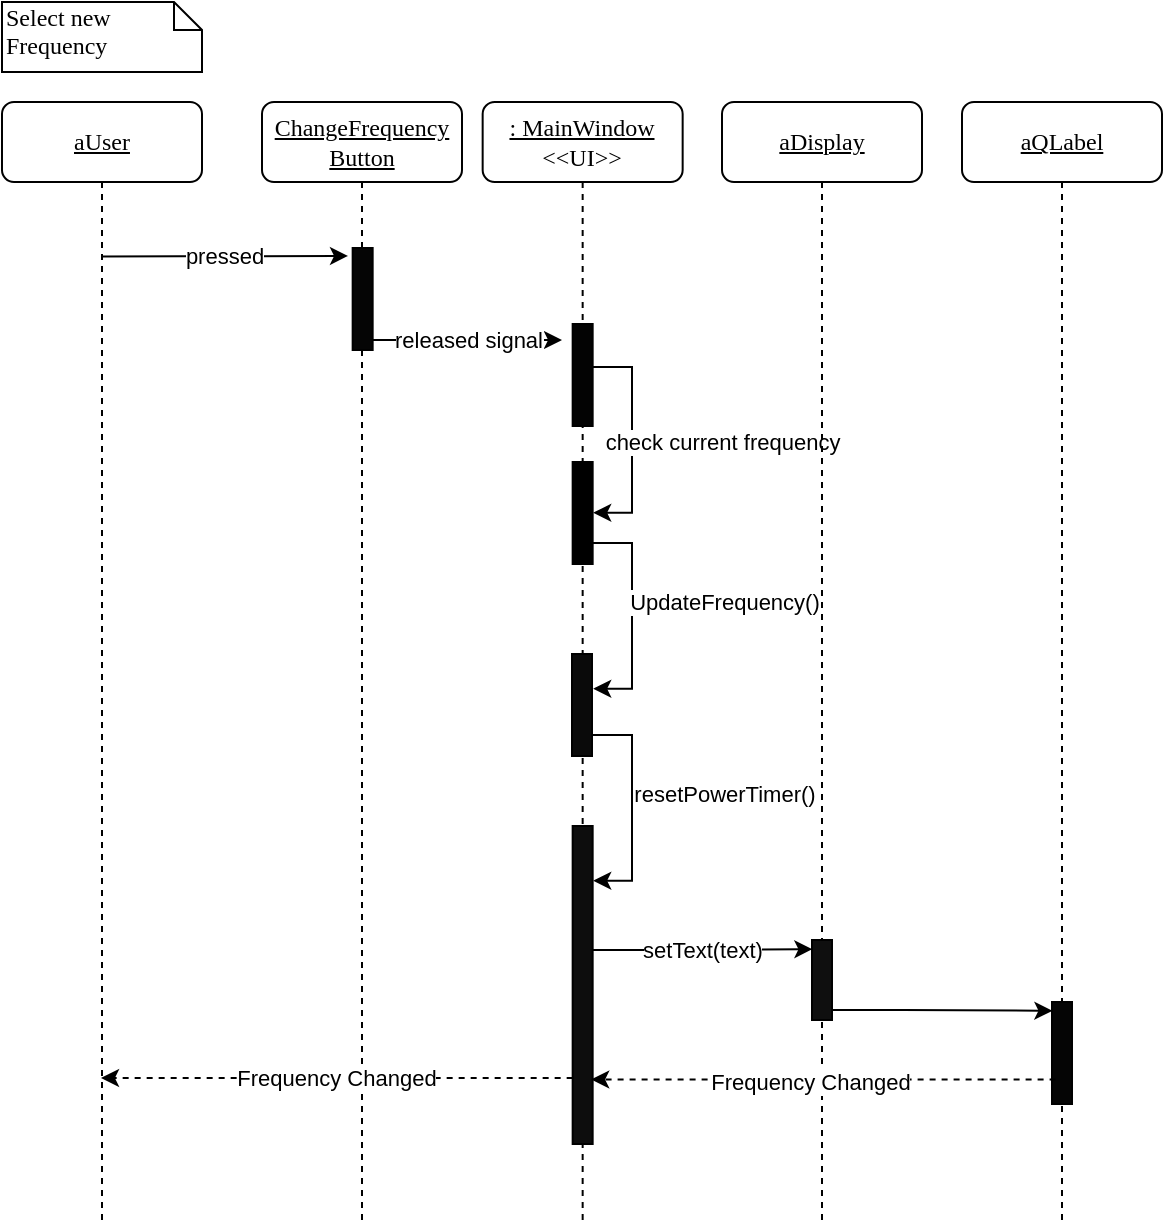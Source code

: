 <mxfile version="15.8.8" type="device"><diagram id="VuDFpsFaP6lAOEAVUjU_" name="Page-1"><mxGraphModel dx="1422" dy="642" grid="1" gridSize="10" guides="1" tooltips="1" connect="1" arrows="1" fold="1" page="1" pageScale="1" pageWidth="827" pageHeight="1169" math="0" shadow="0"><root><mxCell id="0"/><mxCell id="1" parent="0"/><mxCell id="o59TxMCRDk8W4h3pSL_5-3" value="&lt;u&gt;: MainWindow&lt;/u&gt;&lt;br&gt;&amp;lt;&amp;lt;UI&amp;gt;&amp;gt;" style="shape=umlLifeline;perimeter=lifelinePerimeter;whiteSpace=wrap;html=1;container=1;collapsible=0;recursiveResize=0;outlineConnect=0;rounded=1;shadow=0;comic=0;labelBackgroundColor=none;strokeWidth=1;fontFamily=Verdana;fontSize=12;align=center;" parent="1" vertex="1"><mxGeometry x="280.33" y="79" width="100" height="560" as="geometry"/></mxCell><mxCell id="o59TxMCRDk8W4h3pSL_5-4" value="" style="html=1;points=[];perimeter=orthogonalPerimeter;rounded=0;shadow=0;comic=0;labelBackgroundColor=none;strokeWidth=1;fontFamily=Verdana;fontSize=12;align=center;fillColor=#000000;" parent="o59TxMCRDk8W4h3pSL_5-3" vertex="1"><mxGeometry x="45.0" y="180" width="10" height="51" as="geometry"/></mxCell><mxCell id="o59TxMCRDk8W4h3pSL_5-14" value="check current frequency" style="edgeStyle=orthogonalEdgeStyle;rounded=0;orthogonalLoop=1;jettySize=auto;html=1;entryX=1.06;entryY=0.576;entryDx=0;entryDy=0;entryPerimeter=0;" parent="o59TxMCRDk8W4h3pSL_5-3" edge="1"><mxGeometry x="0.021" y="45" relative="1" as="geometry"><mxPoint x="55.0" y="132.5" as="sourcePoint"/><mxPoint x="55.27" y="205.376" as="targetPoint"/><Array as="points"><mxPoint x="74.67" y="133"/><mxPoint x="74.67" y="205"/></Array><mxPoint as="offset"/></mxGeometry></mxCell><mxCell id="o59TxMCRDk8W4h3pSL_5-10" value="" style="html=1;points=[];perimeter=orthogonalPerimeter;rounded=0;shadow=0;comic=0;labelBackgroundColor=none;strokeWidth=1;fontFamily=Verdana;fontSize=12;align=center;fillColor=#030303;" parent="o59TxMCRDk8W4h3pSL_5-3" vertex="1"><mxGeometry x="45" y="111" width="10" height="51" as="geometry"/></mxCell><mxCell id="o59TxMCRDk8W4h3pSL_5-5" value="&lt;u&gt;aDisplay&lt;/u&gt;" style="shape=umlLifeline;perimeter=lifelinePerimeter;whiteSpace=wrap;html=1;container=1;collapsible=0;recursiveResize=0;outlineConnect=0;rounded=1;shadow=0;comic=0;labelBackgroundColor=none;strokeWidth=1;fontFamily=Verdana;fontSize=12;align=center;" parent="1" vertex="1"><mxGeometry x="400" y="79" width="100" height="560" as="geometry"/></mxCell><mxCell id="o59TxMCRDk8W4h3pSL_5-6" value="" style="html=1;points=[];perimeter=orthogonalPerimeter;rounded=0;shadow=0;comic=0;labelBackgroundColor=none;strokeWidth=1;fontFamily=Verdana;fontSize=12;align=center;fillColor=#0F0F0F;" parent="o59TxMCRDk8W4h3pSL_5-5" vertex="1"><mxGeometry x="45" y="419" width="10" height="40" as="geometry"/></mxCell><mxCell id="o59TxMCRDk8W4h3pSL_5-7" value="&lt;u&gt;aUser&lt;/u&gt;" style="shape=umlLifeline;perimeter=lifelinePerimeter;whiteSpace=wrap;html=1;container=1;collapsible=0;recursiveResize=0;outlineConnect=0;rounded=1;shadow=0;comic=0;labelBackgroundColor=none;strokeWidth=1;fontFamily=Verdana;fontSize=12;align=center;" parent="1" vertex="1"><mxGeometry x="40" y="79" width="100" height="560" as="geometry"/></mxCell><mxCell id="o59TxMCRDk8W4h3pSL_5-8" value="Select new Frequency" style="shape=note;whiteSpace=wrap;html=1;size=14;verticalAlign=top;align=left;spacingTop=-6;rounded=0;shadow=0;comic=0;labelBackgroundColor=none;strokeWidth=1;fontFamily=Verdana;fontSize=12;fillColor=default;strokeColor=default;fontColor=default;" parent="1" vertex="1"><mxGeometry x="40" y="29" width="100" height="35" as="geometry"/></mxCell><mxCell id="o59TxMCRDk8W4h3pSL_5-9" value="&lt;u&gt;ChangeFrequency&lt;br&gt;Button&lt;/u&gt;" style="shape=umlLifeline;perimeter=lifelinePerimeter;whiteSpace=wrap;html=1;container=1;collapsible=0;recursiveResize=0;outlineConnect=0;rounded=1;shadow=0;comic=0;labelBackgroundColor=none;strokeWidth=1;fontFamily=Verdana;fontSize=12;align=center;" parent="1" vertex="1"><mxGeometry x="170" y="79" width="100" height="560" as="geometry"/></mxCell><mxCell id="o59TxMCRDk8W4h3pSL_5-11" value="" style="html=1;points=[];perimeter=orthogonalPerimeter;rounded=0;shadow=0;comic=0;labelBackgroundColor=none;strokeWidth=1;fontFamily=Verdana;fontSize=12;align=center;fillColor=#050505;" parent="o59TxMCRDk8W4h3pSL_5-9" vertex="1"><mxGeometry x="45.33" y="73" width="10" height="51" as="geometry"/></mxCell><mxCell id="o59TxMCRDk8W4h3pSL_5-12" value="released signal" style="edgeStyle=orthogonalEdgeStyle;rounded=0;orthogonalLoop=1;jettySize=auto;html=1;" parent="o59TxMCRDk8W4h3pSL_5-9" edge="1"><mxGeometry relative="1" as="geometry"><mxPoint x="55.33" y="119" as="sourcePoint"/><mxPoint x="150" y="119" as="targetPoint"/><Array as="points"><mxPoint x="80.33" y="119"/><mxPoint x="80.33" y="119"/></Array></mxGeometry></mxCell><mxCell id="o59TxMCRDk8W4h3pSL_5-13" value="pressed" style="endArrow=classic;html=1;rounded=0;entryX=-0.233;entryY=0.078;entryDx=0;entryDy=0;entryPerimeter=0;" parent="1" edge="1" target="o59TxMCRDk8W4h3pSL_5-11"><mxGeometry width="50" height="50" relative="1" as="geometry"><mxPoint x="89.929" y="156.2" as="sourcePoint"/><mxPoint x="206.0" y="156.2" as="targetPoint"/></mxGeometry></mxCell><mxCell id="o59TxMCRDk8W4h3pSL_5-15" value="setText(text)" style="edgeStyle=orthogonalEdgeStyle;rounded=0;orthogonalLoop=1;jettySize=auto;html=1;entryX=0.02;entryY=0.286;entryDx=0;entryDy=0;entryPerimeter=0;" parent="1" edge="1"><mxGeometry relative="1" as="geometry"><mxPoint x="335.33" y="503" as="sourcePoint"/><mxPoint x="445.2" y="502.586" as="targetPoint"/><Array as="points"><mxPoint x="380" y="503"/><mxPoint x="380" y="503"/></Array></mxGeometry></mxCell><mxCell id="o59TxMCRDk8W4h3pSL_5-16" value="Frequency Changed" style="edgeStyle=orthogonalEdgeStyle;rounded=0;orthogonalLoop=1;jettySize=auto;html=1;dashed=1;" parent="1" edge="1"><mxGeometry relative="1" as="geometry"><mxPoint x="325.33" y="567" as="sourcePoint"/><mxPoint x="89.5" y="567" as="targetPoint"/><Array as="points"><mxPoint x="270" y="567"/><mxPoint x="270" y="567"/></Array></mxGeometry></mxCell><mxCell id="o59TxMCRDk8W4h3pSL_5-17" value="" style="html=1;points=[];perimeter=orthogonalPerimeter;rounded=0;shadow=0;comic=0;labelBackgroundColor=none;strokeWidth=1;fontFamily=Verdana;fontSize=12;align=center;fillColor=#0D0D0D;" parent="1" vertex="1"><mxGeometry x="325.33" y="441" width="10" height="159" as="geometry"/></mxCell><mxCell id="o59TxMCRDk8W4h3pSL_5-18" value="UpdateFrequency()" style="edgeStyle=orthogonalEdgeStyle;rounded=0;orthogonalLoop=1;jettySize=auto;html=1;entryX=1.06;entryY=0.576;entryDx=0;entryDy=0;entryPerimeter=0;" parent="1" edge="1"><mxGeometry x="-0.121" y="46" relative="1" as="geometry"><Array as="points"><mxPoint x="355" y="300"/><mxPoint x="355" y="372"/></Array><mxPoint as="offset"/><mxPoint x="335.33" y="299.5" as="sourcePoint"/><mxPoint x="335.6" y="372.376" as="targetPoint"/></mxGeometry></mxCell><mxCell id="o59TxMCRDk8W4h3pSL_5-19" value="&lt;u&gt;aQLabel&lt;/u&gt;" style="shape=umlLifeline;perimeter=lifelinePerimeter;whiteSpace=wrap;html=1;container=1;collapsible=0;recursiveResize=0;outlineConnect=0;rounded=1;shadow=0;comic=0;labelBackgroundColor=none;strokeWidth=1;fontFamily=Verdana;fontSize=12;align=center;" parent="1" vertex="1"><mxGeometry x="520" y="79" width="100" height="560" as="geometry"/></mxCell><mxCell id="o59TxMCRDk8W4h3pSL_5-20" value="" style="html=1;points=[];perimeter=orthogonalPerimeter;rounded=0;shadow=0;comic=0;labelBackgroundColor=none;strokeWidth=1;fontFamily=Verdana;fontSize=12;align=center;fillColor=#050505;" parent="o59TxMCRDk8W4h3pSL_5-19" vertex="1"><mxGeometry x="45.0" y="450" width="10" height="51" as="geometry"/></mxCell><mxCell id="o59TxMCRDk8W4h3pSL_5-21" style="edgeStyle=orthogonalEdgeStyle;rounded=0;orthogonalLoop=1;jettySize=auto;html=1;entryX=0.02;entryY=0.086;entryDx=0;entryDy=0;entryPerimeter=0;" parent="1" source="o59TxMCRDk8W4h3pSL_5-6" target="o59TxMCRDk8W4h3pSL_5-20" edge="1"><mxGeometry relative="1" as="geometry"><Array as="points"><mxPoint x="490" y="533"/><mxPoint x="490" y="533"/></Array></mxGeometry></mxCell><mxCell id="o59TxMCRDk8W4h3pSL_5-22" style="edgeStyle=orthogonalEdgeStyle;rounded=0;orthogonalLoop=1;jettySize=auto;html=1;entryX=1.427;entryY=0.788;entryDx=0;entryDy=0;entryPerimeter=0;dashed=1;exitX=0.18;exitY=0.761;exitDx=0;exitDy=0;exitPerimeter=0;" parent="1" source="o59TxMCRDk8W4h3pSL_5-20" edge="1"><mxGeometry relative="1" as="geometry"><mxPoint x="560" y="568" as="sourcePoint"/><mxPoint x="334.6" y="567.72" as="targetPoint"/><Array as="points"/></mxGeometry></mxCell><mxCell id="o59TxMCRDk8W4h3pSL_5-23" value="Frequency Changed" style="edgeLabel;html=1;align=center;verticalAlign=middle;resizable=0;points=[];" parent="o59TxMCRDk8W4h3pSL_5-22" vertex="1" connectable="0"><mxGeometry x="0.185" y="1" relative="1" as="geometry"><mxPoint x="15" as="offset"/></mxGeometry></mxCell><mxCell id="o59TxMCRDk8W4h3pSL_5-24" value="" style="html=1;points=[];perimeter=orthogonalPerimeter;rounded=0;shadow=0;comic=0;labelBackgroundColor=none;strokeWidth=1;fontFamily=Verdana;fontSize=12;align=center;fillColor=#0A0A0A;" parent="1" vertex="1"><mxGeometry x="325" y="355" width="10" height="51" as="geometry"/></mxCell><mxCell id="o59TxMCRDk8W4h3pSL_5-25" value="resetPowerTimer()" style="edgeStyle=orthogonalEdgeStyle;rounded=0;orthogonalLoop=1;jettySize=auto;html=1;entryX=1.06;entryY=0.576;entryDx=0;entryDy=0;entryPerimeter=0;" parent="1" edge="1"><mxGeometry x="-0.121" y="46" relative="1" as="geometry"><Array as="points"><mxPoint x="355" y="396"/><mxPoint x="355" y="468"/></Array><mxPoint as="offset"/><mxPoint x="335.33" y="395.5" as="sourcePoint"/><mxPoint x="335.6" y="468.376" as="targetPoint"/></mxGeometry></mxCell></root></mxGraphModel></diagram></mxfile>